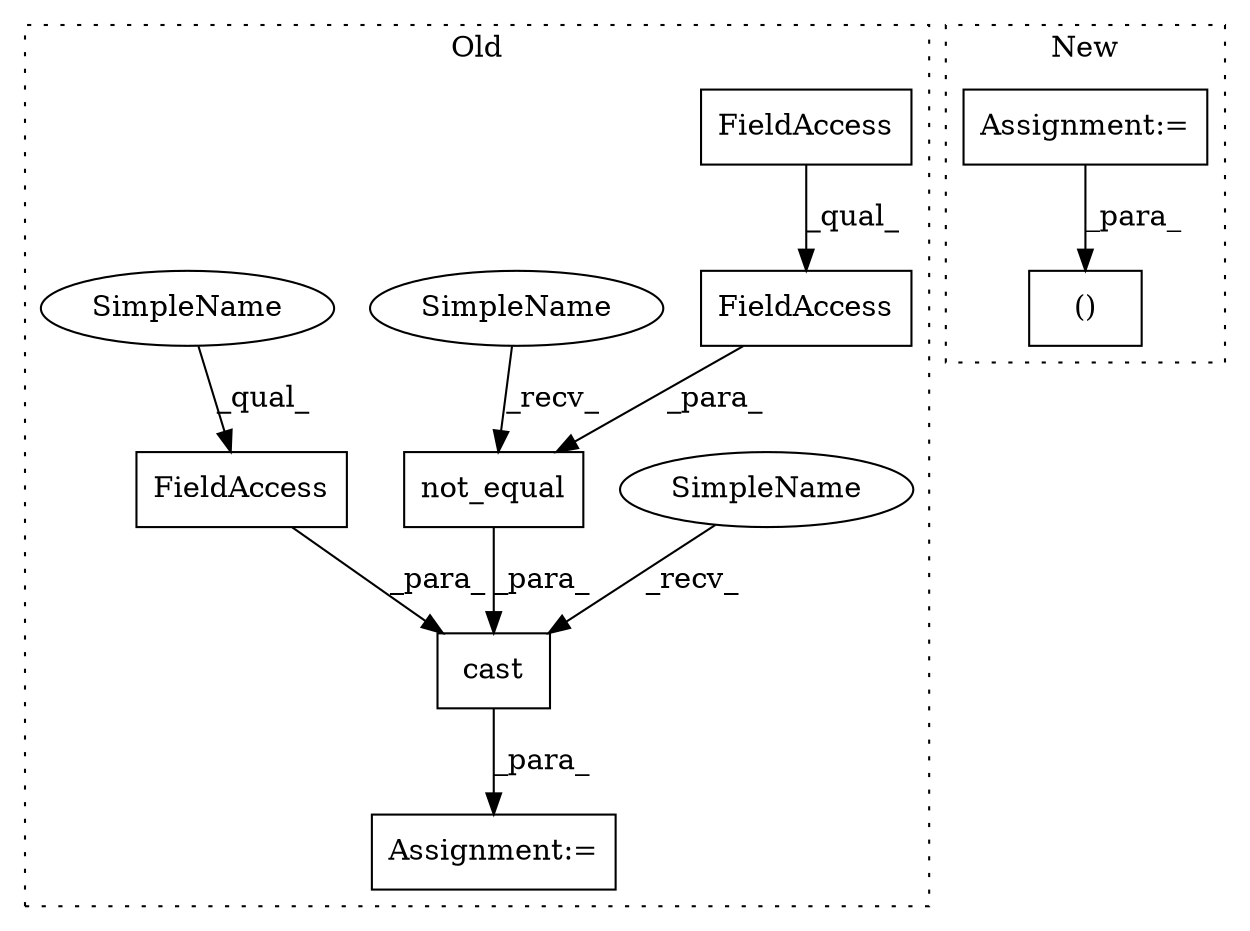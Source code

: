digraph G {
subgraph cluster0 {
1 [label="not_equal" a="32" s="4433,4482" l="10,1" shape="box"];
3 [label="Assignment:=" a="7" s="4405" l="1" shape="box"];
4 [label="cast" a="32" s="4417,4502" l="5,1" shape="box"];
5 [label="FieldAccess" a="22" s="4484" l="18" shape="box"];
6 [label="FieldAccess" a="22" s="4450" l="32" shape="box"];
7 [label="FieldAccess" a="22" s="4450" l="16" shape="box"];
9 [label="SimpleName" a="42" s="4406" l="10" shape="ellipse"];
10 [label="SimpleName" a="42" s="4422" l="10" shape="ellipse"];
11 [label="SimpleName" a="42" s="4484" l="10" shape="ellipse"];
label = "Old";
style="dotted";
}
subgraph cluster1 {
2 [label="()" a="106" s="4758" l="40" shape="box"];
8 [label="Assignment:=" a="7" s="4684" l="14" shape="box"];
label = "New";
style="dotted";
}
1 -> 4 [label="_para_"];
4 -> 3 [label="_para_"];
5 -> 4 [label="_para_"];
6 -> 1 [label="_para_"];
7 -> 6 [label="_qual_"];
8 -> 2 [label="_para_"];
9 -> 4 [label="_recv_"];
10 -> 1 [label="_recv_"];
11 -> 5 [label="_qual_"];
}